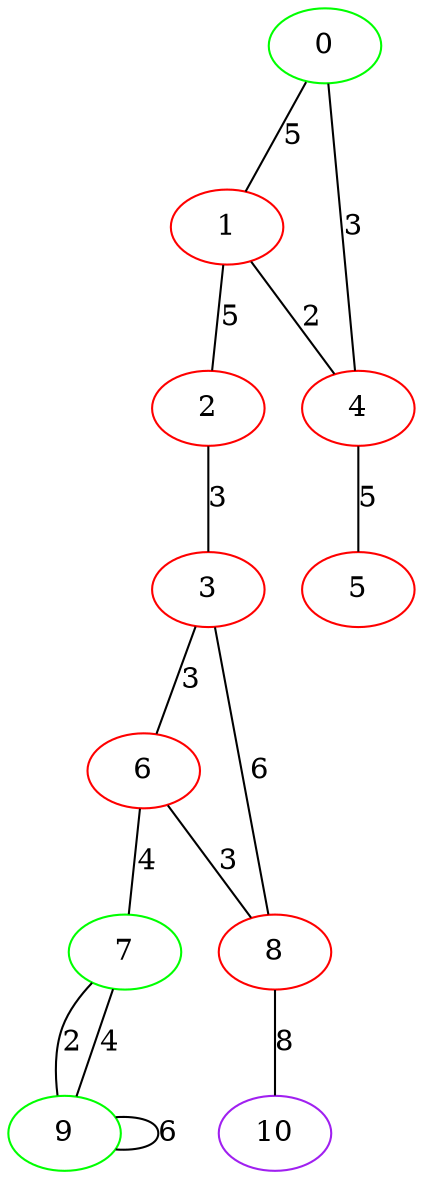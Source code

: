 graph "" {
0 [color=green, weight=2];
1 [color=red, weight=1];
2 [color=red, weight=1];
3 [color=red, weight=1];
4 [color=red, weight=1];
5 [color=red, weight=1];
6 [color=red, weight=1];
7 [color=green, weight=2];
8 [color=red, weight=1];
9 [color=green, weight=2];
10 [color=purple, weight=4];
0 -- 1  [key=0, label=5];
0 -- 4  [key=0, label=3];
1 -- 2  [key=0, label=5];
1 -- 4  [key=0, label=2];
2 -- 3  [key=0, label=3];
3 -- 8  [key=0, label=6];
3 -- 6  [key=0, label=3];
4 -- 5  [key=0, label=5];
6 -- 8  [key=0, label=3];
6 -- 7  [key=0, label=4];
7 -- 9  [key=0, label=2];
7 -- 9  [key=1, label=4];
8 -- 10  [key=0, label=8];
9 -- 9  [key=0, label=6];
}
